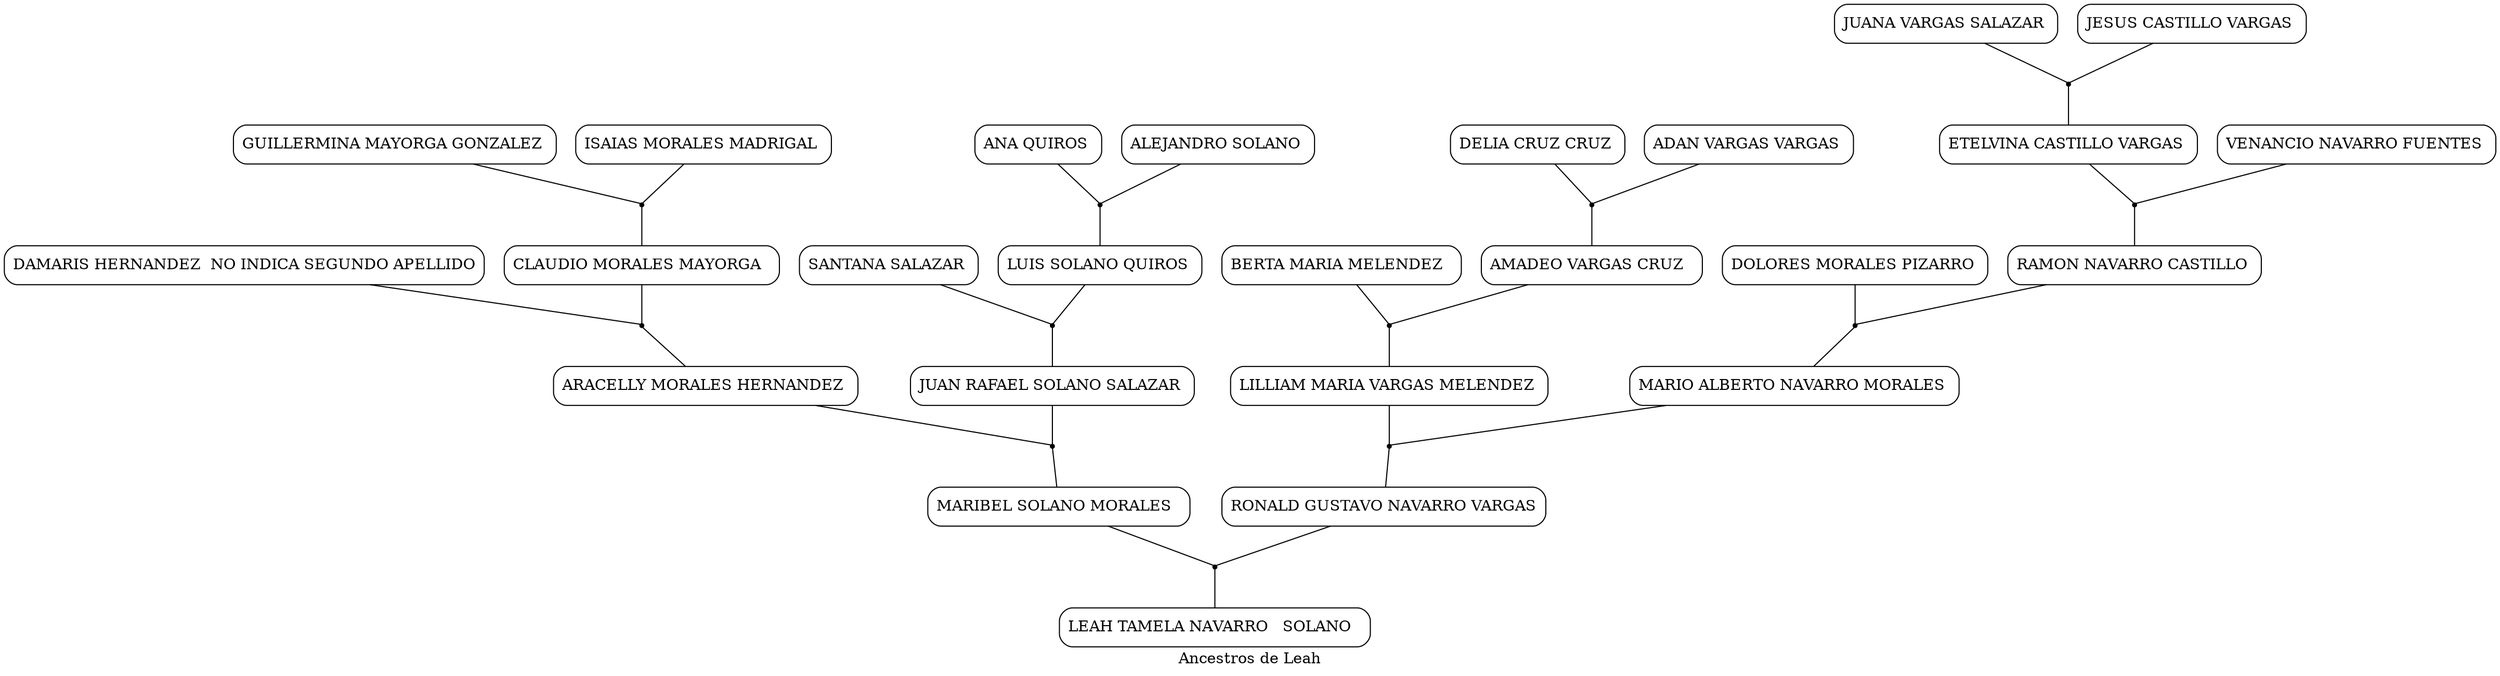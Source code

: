 strict digraph  {
	graph [diredgeconstraints=true,
		label="Ancestros de Leah",
		mode=ipsep,
		overlap=orthoxy,
		sep=0.5
	];
	node [shape=box,
		style=rounded
	];
	"LEAH TAMELA NAVARRO   SOLANO  MARIBEL SOLANO MORALES  RONALD GUSTAVO NAVARRO VARGAS"	 [shape=point];
	"MARIBEL SOLANO MORALES  " -> "LEAH TAMELA NAVARRO   SOLANO  MARIBEL SOLANO MORALES  RONALD GUSTAVO NAVARRO VARGAS"	 [arrowhead=none];
	"RONALD GUSTAVO NAVARRO VARGAS" -> "LEAH TAMELA NAVARRO   SOLANO  MARIBEL SOLANO MORALES  RONALD GUSTAVO NAVARRO VARGAS"	 [arrowhead=none];
	"LEAH TAMELA NAVARRO   SOLANO  MARIBEL SOLANO MORALES  RONALD GUSTAVO NAVARRO VARGAS" -> "LEAH TAMELA NAVARRO   SOLANO  "	 [arrowhead=none];
	"MARIBEL SOLANO MORALES  ARACELLY MORALES HERNANDEZ JUAN RAFAEL SOLANO SALAZAR "	 [shape=point];
	"ARACELLY MORALES HERNANDEZ " -> "MARIBEL SOLANO MORALES  ARACELLY MORALES HERNANDEZ JUAN RAFAEL SOLANO SALAZAR "	 [arrowhead=none];
	"JUAN RAFAEL SOLANO SALAZAR " -> "MARIBEL SOLANO MORALES  ARACELLY MORALES HERNANDEZ JUAN RAFAEL SOLANO SALAZAR "	 [arrowhead=none];
	"MARIBEL SOLANO MORALES  ARACELLY MORALES HERNANDEZ JUAN RAFAEL SOLANO SALAZAR " -> "MARIBEL SOLANO MORALES  "	 [arrowhead=none];
	"RONALD GUSTAVO NAVARRO VARGASLILLIAM MARIA VARGAS MELENDEZ MARIO ALBERTO NAVARRO MORALES "	 [shape=point];
	"LILLIAM MARIA VARGAS MELENDEZ " -> "RONALD GUSTAVO NAVARRO VARGASLILLIAM MARIA VARGAS MELENDEZ MARIO ALBERTO NAVARRO MORALES "	 [arrowhead=none];
	"MARIO ALBERTO NAVARRO MORALES " -> "RONALD GUSTAVO NAVARRO VARGASLILLIAM MARIA VARGAS MELENDEZ MARIO ALBERTO NAVARRO MORALES "	 [arrowhead=none];
	"RONALD GUSTAVO NAVARRO VARGASLILLIAM MARIA VARGAS MELENDEZ MARIO ALBERTO NAVARRO MORALES " -> "RONALD GUSTAVO NAVARRO VARGAS"	 [arrowhead=none];
	"ARACELLY MORALES HERNANDEZ DAMARIS HERNANDEZ  NO INDICA SEGUNDO APELLIDOCLAUDIO MORALES MAYORGA  "	 [shape=point];
	"DAMARIS HERNANDEZ  NO INDICA SEGUNDO APELLIDO" -> "ARACELLY MORALES HERNANDEZ DAMARIS HERNANDEZ  NO INDICA SEGUNDO APELLIDOCLAUDIO MORALES MAYORGA  "	 [arrowhead=none];
	"CLAUDIO MORALES MAYORGA  " -> "ARACELLY MORALES HERNANDEZ DAMARIS HERNANDEZ  NO INDICA SEGUNDO APELLIDOCLAUDIO MORALES MAYORGA  "	 [arrowhead=none];
	"ARACELLY MORALES HERNANDEZ DAMARIS HERNANDEZ  NO INDICA SEGUNDO APELLIDOCLAUDIO MORALES MAYORGA  " -> "ARACELLY MORALES HERNANDEZ "	 [arrowhead=none];
	"JUAN RAFAEL SOLANO SALAZAR SANTANA SALAZAR LUIS SOLANO QUIROS "	 [shape=point];
	"SANTANA SALAZAR " -> "JUAN RAFAEL SOLANO SALAZAR SANTANA SALAZAR LUIS SOLANO QUIROS "	 [arrowhead=none];
	"LUIS SOLANO QUIROS " -> "JUAN RAFAEL SOLANO SALAZAR SANTANA SALAZAR LUIS SOLANO QUIROS "	 [arrowhead=none];
	"JUAN RAFAEL SOLANO SALAZAR SANTANA SALAZAR LUIS SOLANO QUIROS " -> "JUAN RAFAEL SOLANO SALAZAR "	 [arrowhead=none];
	"LILLIAM MARIA VARGAS MELENDEZ BERTA MARIA MELENDEZ  AMADEO VARGAS CRUZ  "	 [shape=point];
	"BERTA MARIA MELENDEZ  " -> "LILLIAM MARIA VARGAS MELENDEZ BERTA MARIA MELENDEZ  AMADEO VARGAS CRUZ  "	 [arrowhead=none];
	"AMADEO VARGAS CRUZ  " -> "LILLIAM MARIA VARGAS MELENDEZ BERTA MARIA MELENDEZ  AMADEO VARGAS CRUZ  "	 [arrowhead=none];
	"LILLIAM MARIA VARGAS MELENDEZ BERTA MARIA MELENDEZ  AMADEO VARGAS CRUZ  " -> "LILLIAM MARIA VARGAS MELENDEZ "	 [arrowhead=none];
	"MARIO ALBERTO NAVARRO MORALES DOLORES MORALES PIZARRO RAMON NAVARRO CASTILLO "	 [shape=point];
	"DOLORES MORALES PIZARRO " -> "MARIO ALBERTO NAVARRO MORALES DOLORES MORALES PIZARRO RAMON NAVARRO CASTILLO "	 [arrowhead=none];
	"RAMON NAVARRO CASTILLO " -> "MARIO ALBERTO NAVARRO MORALES DOLORES MORALES PIZARRO RAMON NAVARRO CASTILLO "	 [arrowhead=none];
	"MARIO ALBERTO NAVARRO MORALES DOLORES MORALES PIZARRO RAMON NAVARRO CASTILLO " -> "MARIO ALBERTO NAVARRO MORALES "	 [arrowhead=none];
	"CLAUDIO MORALES MAYORGA  GUILLERMINA MAYORGA GONZALEZ ISAIAS MORALES MADRIGAL "	 [shape=point];
	"GUILLERMINA MAYORGA GONZALEZ " -> "CLAUDIO MORALES MAYORGA  GUILLERMINA MAYORGA GONZALEZ ISAIAS MORALES MADRIGAL "	 [arrowhead=none];
	"ISAIAS MORALES MADRIGAL " -> "CLAUDIO MORALES MAYORGA  GUILLERMINA MAYORGA GONZALEZ ISAIAS MORALES MADRIGAL "	 [arrowhead=none];
	"CLAUDIO MORALES MAYORGA  GUILLERMINA MAYORGA GONZALEZ ISAIAS MORALES MADRIGAL " -> "CLAUDIO MORALES MAYORGA  "	 [arrowhead=none];
	"LUIS SOLANO QUIROS ANA QUIROS ALEJANDRO SOLANO "	 [shape=point];
	"ANA QUIROS " -> "LUIS SOLANO QUIROS ANA QUIROS ALEJANDRO SOLANO "	 [arrowhead=none];
	"ALEJANDRO SOLANO " -> "LUIS SOLANO QUIROS ANA QUIROS ALEJANDRO SOLANO "	 [arrowhead=none];
	"LUIS SOLANO QUIROS ANA QUIROS ALEJANDRO SOLANO " -> "LUIS SOLANO QUIROS "	 [arrowhead=none];
	"AMADEO VARGAS CRUZ  DELIA CRUZ CRUZ ADAN VARGAS VARGAS "	 [shape=point];
	"DELIA CRUZ CRUZ " -> "AMADEO VARGAS CRUZ  DELIA CRUZ CRUZ ADAN VARGAS VARGAS "	 [arrowhead=none];
	"ADAN VARGAS VARGAS " -> "AMADEO VARGAS CRUZ  DELIA CRUZ CRUZ ADAN VARGAS VARGAS "	 [arrowhead=none];
	"AMADEO VARGAS CRUZ  DELIA CRUZ CRUZ ADAN VARGAS VARGAS " -> "AMADEO VARGAS CRUZ  "	 [arrowhead=none];
	"RAMON NAVARRO CASTILLO ETELVINA CASTILLO VARGAS VENANCIO NAVARRO FUENTES "	 [shape=point];
	"ETELVINA CASTILLO VARGAS " -> "RAMON NAVARRO CASTILLO ETELVINA CASTILLO VARGAS VENANCIO NAVARRO FUENTES "	 [arrowhead=none];
	"VENANCIO NAVARRO FUENTES " -> "RAMON NAVARRO CASTILLO ETELVINA CASTILLO VARGAS VENANCIO NAVARRO FUENTES "	 [arrowhead=none];
	"RAMON NAVARRO CASTILLO ETELVINA CASTILLO VARGAS VENANCIO NAVARRO FUENTES " -> "RAMON NAVARRO CASTILLO "	 [arrowhead=none];
	"ETELVINA CASTILLO VARGAS JUANA VARGAS SALAZAR JESUS CASTILLO VARGAS "	 [shape=point];
	"JUANA VARGAS SALAZAR " -> "ETELVINA CASTILLO VARGAS JUANA VARGAS SALAZAR JESUS CASTILLO VARGAS "	 [arrowhead=none];
	"JESUS CASTILLO VARGAS " -> "ETELVINA CASTILLO VARGAS JUANA VARGAS SALAZAR JESUS CASTILLO VARGAS "	 [arrowhead=none];
	"ETELVINA CASTILLO VARGAS JUANA VARGAS SALAZAR JESUS CASTILLO VARGAS " -> "ETELVINA CASTILLO VARGAS "	 [arrowhead=none];
}
